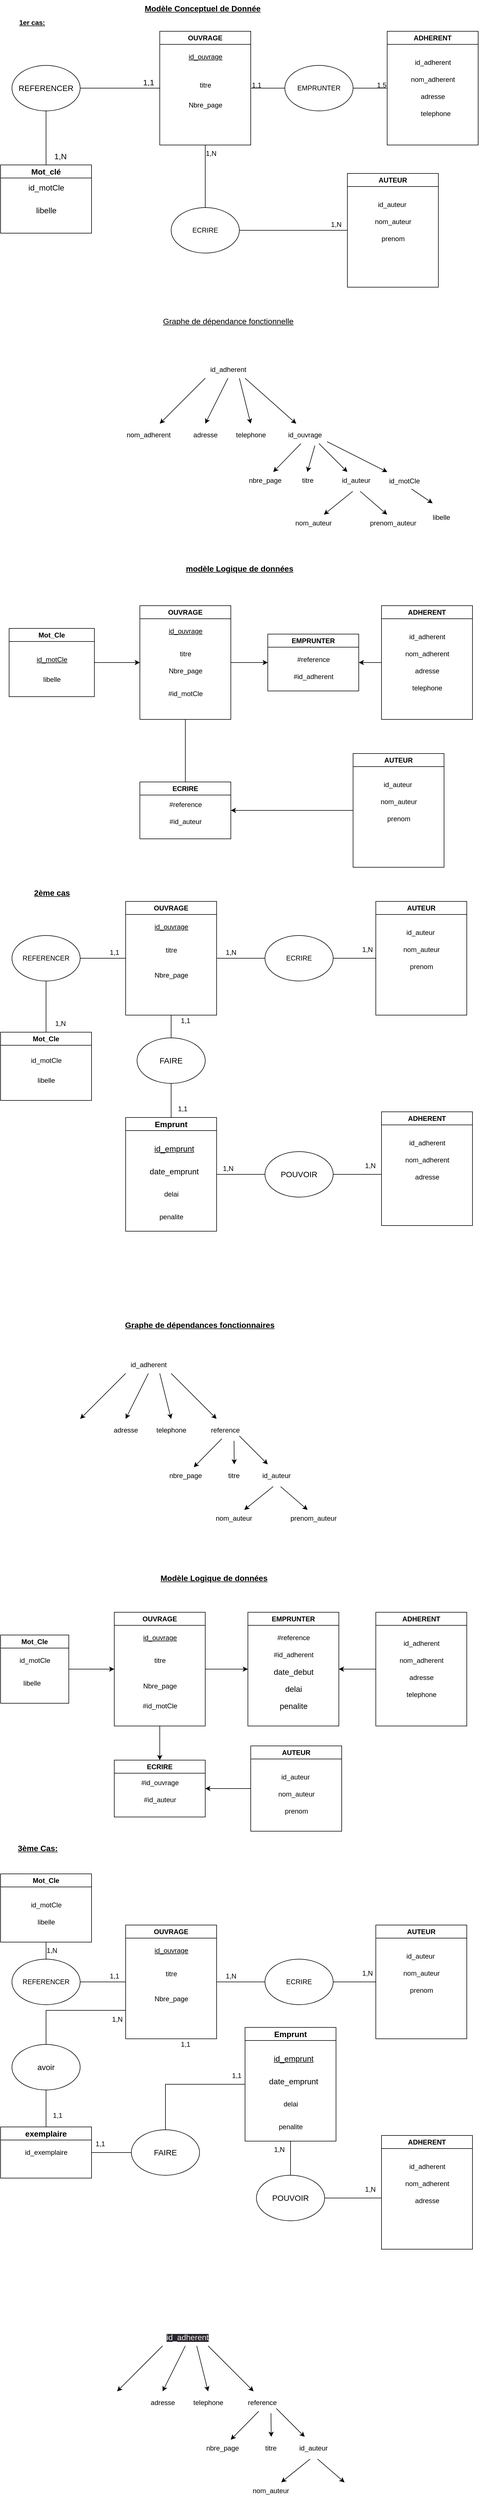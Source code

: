 <mxfile>
    <diagram id="LTZot4Z_f4bx5eSDrSgO" name="Page-1">
        <mxGraphModel dx="988" dy="470" grid="1" gridSize="10" guides="1" tooltips="1" connect="1" arrows="1" fold="1" page="1" pageScale="1" pageWidth="850" pageHeight="1100" math="0" shadow="0">
            <root>
                <mxCell id="0"/>
                <mxCell id="1" parent="0"/>
                <mxCell id="2" value="OUVRAGE" style="swimlane;whiteSpace=wrap;html=1;" vertex="1" parent="1">
                    <mxGeometry x="280" y="70" width="160" height="200" as="geometry"/>
                </mxCell>
                <mxCell id="7" value="&lt;u&gt;id_ouvrage&lt;/u&gt;" style="text;html=1;align=center;verticalAlign=middle;resizable=0;points=[];autosize=1;strokeColor=none;fillColor=none;" vertex="1" parent="2">
                    <mxGeometry x="40" y="30" width="80" height="30" as="geometry"/>
                </mxCell>
                <mxCell id="9" value="Nbre_page" style="text;html=1;align=center;verticalAlign=middle;resizable=0;points=[];autosize=1;strokeColor=none;fillColor=none;" vertex="1" parent="2">
                    <mxGeometry x="40" y="115" width="80" height="30" as="geometry"/>
                </mxCell>
                <mxCell id="8" value="titre" style="text;html=1;align=center;verticalAlign=middle;resizable=0;points=[];autosize=1;strokeColor=none;fillColor=none;" vertex="1" parent="2">
                    <mxGeometry x="60" y="80" width="40" height="30" as="geometry"/>
                </mxCell>
                <mxCell id="23" value="1,N" style="text;html=1;align=center;verticalAlign=middle;resizable=0;points=[];autosize=1;strokeColor=none;fillColor=none;" vertex="1" parent="2">
                    <mxGeometry x="70" y="200" width="40" height="30" as="geometry"/>
                </mxCell>
                <mxCell id="3" value="&lt;u&gt;&lt;b&gt;1er cas:&lt;/b&gt;&lt;/u&gt;" style="text;html=1;align=center;verticalAlign=middle;resizable=0;points=[];autosize=1;strokeColor=none;fillColor=none;" vertex="1" parent="1">
                    <mxGeometry x="20" y="40" width="70" height="30" as="geometry"/>
                </mxCell>
                <mxCell id="4" value="ADHERENT" style="swimlane;whiteSpace=wrap;html=1;" vertex="1" parent="1">
                    <mxGeometry x="680" y="70" width="160" height="200" as="geometry"/>
                </mxCell>
                <mxCell id="19" value="id_adherent" style="text;html=1;align=center;verticalAlign=middle;resizable=0;points=[];autosize=1;strokeColor=none;fillColor=none;" vertex="1" parent="4">
                    <mxGeometry x="35" y="40" width="90" height="30" as="geometry"/>
                </mxCell>
                <mxCell id="20" value="nom_adherent" style="text;html=1;align=center;verticalAlign=middle;resizable=0;points=[];autosize=1;strokeColor=none;fillColor=none;" vertex="1" parent="4">
                    <mxGeometry x="30" y="70" width="100" height="30" as="geometry"/>
                </mxCell>
                <mxCell id="25" value="adresse" style="text;html=1;align=center;verticalAlign=middle;resizable=0;points=[];autosize=1;strokeColor=none;fillColor=none;" vertex="1" parent="4">
                    <mxGeometry x="45" y="100" width="70" height="30" as="geometry"/>
                </mxCell>
                <mxCell id="26" value="telephone" style="text;html=1;align=center;verticalAlign=middle;resizable=0;points=[];autosize=1;strokeColor=none;fillColor=none;" vertex="1" parent="4">
                    <mxGeometry x="45" y="130" width="80" height="30" as="geometry"/>
                </mxCell>
                <mxCell id="5" value="AUTEUR" style="swimlane;whiteSpace=wrap;html=1;" vertex="1" parent="1">
                    <mxGeometry x="610" y="320" width="160" height="200" as="geometry"/>
                </mxCell>
                <mxCell id="17" value="id_auteur&amp;nbsp;" style="text;html=1;align=center;verticalAlign=middle;resizable=0;points=[];autosize=1;strokeColor=none;fillColor=none;" vertex="1" parent="5">
                    <mxGeometry x="40" y="40" width="80" height="30" as="geometry"/>
                </mxCell>
                <mxCell id="18" value="nom_auteur" style="text;html=1;align=center;verticalAlign=middle;resizable=0;points=[];autosize=1;strokeColor=none;fillColor=none;" vertex="1" parent="5">
                    <mxGeometry x="35" y="70" width="90" height="30" as="geometry"/>
                </mxCell>
                <mxCell id="27" value="prenom" style="text;html=1;align=center;verticalAlign=middle;resizable=0;points=[];autosize=1;strokeColor=none;fillColor=none;" vertex="1" parent="5">
                    <mxGeometry x="50" y="100" width="60" height="30" as="geometry"/>
                </mxCell>
                <mxCell id="6" value="&lt;font style=&quot;font-size: 14px;&quot;&gt;&lt;u&gt;&lt;b&gt;Modèle Conceptuel de Donnée&lt;/b&gt;&lt;/u&gt;&lt;/font&gt;" style="text;html=1;align=center;verticalAlign=middle;resizable=0;points=[];autosize=1;strokeColor=none;fillColor=none;" vertex="1" parent="1">
                    <mxGeometry x="240" y="15" width="230" height="30" as="geometry"/>
                </mxCell>
                <mxCell id="10" value="EMPRUNTER" style="ellipse;whiteSpace=wrap;html=1;" vertex="1" parent="1">
                    <mxGeometry x="500" y="130" width="120" height="80" as="geometry"/>
                </mxCell>
                <mxCell id="12" value="" style="endArrow=none;html=1;entryX=1;entryY=0.5;entryDx=0;entryDy=0;exitX=0;exitY=0.5;exitDx=0;exitDy=0;" edge="1" parent="1" source="4" target="10">
                    <mxGeometry width="50" height="50" relative="1" as="geometry">
                        <mxPoint x="470" y="210" as="sourcePoint"/>
                        <mxPoint x="520" y="160" as="targetPoint"/>
                    </mxGeometry>
                </mxCell>
                <mxCell id="14" value="ECRIRE" style="ellipse;whiteSpace=wrap;html=1;" vertex="1" parent="1">
                    <mxGeometry x="300" y="380" width="120" height="80" as="geometry"/>
                </mxCell>
                <mxCell id="15" value="" style="endArrow=none;html=1;entryX=1;entryY=0.5;entryDx=0;entryDy=0;exitX=0;exitY=0.5;exitDx=0;exitDy=0;" edge="1" parent="1" source="5" target="14">
                    <mxGeometry width="50" height="50" relative="1" as="geometry">
                        <mxPoint x="470" y="330" as="sourcePoint"/>
                        <mxPoint x="520" y="280" as="targetPoint"/>
                    </mxGeometry>
                </mxCell>
                <mxCell id="16" value="" style="endArrow=none;html=1;entryX=0.5;entryY=1;entryDx=0;entryDy=0;exitX=0.5;exitY=0;exitDx=0;exitDy=0;" edge="1" parent="1" source="14" target="2">
                    <mxGeometry width="50" height="50" relative="1" as="geometry">
                        <mxPoint x="470" y="330" as="sourcePoint"/>
                        <mxPoint x="520" y="280" as="targetPoint"/>
                    </mxGeometry>
                </mxCell>
                <mxCell id="22" value="1,5" style="text;html=1;align=center;verticalAlign=middle;resizable=0;points=[];autosize=1;strokeColor=none;fillColor=none;" vertex="1" parent="1">
                    <mxGeometry x="650" y="150" width="40" height="30" as="geometry"/>
                </mxCell>
                <mxCell id="24" value="1,N" style="text;html=1;align=center;verticalAlign=middle;resizable=0;points=[];autosize=1;strokeColor=none;fillColor=none;" vertex="1" parent="1">
                    <mxGeometry x="570" y="395" width="40" height="30" as="geometry"/>
                </mxCell>
                <mxCell id="28" value="&lt;font style=&quot;font-size: 14px;&quot;&gt;&lt;u&gt;Graphe de dépendance fonctionnelle&lt;/u&gt;&lt;/font&gt;" style="text;html=1;align=center;verticalAlign=middle;resizable=0;points=[];autosize=1;strokeColor=none;fillColor=none;" vertex="1" parent="1">
                    <mxGeometry x="275" y="565" width="250" height="30" as="geometry"/>
                </mxCell>
                <mxCell id="30" value="id_adherent" style="text;html=1;align=center;verticalAlign=middle;resizable=0;points=[];autosize=1;strokeColor=none;fillColor=none;fontSize=12;" vertex="1" parent="1">
                    <mxGeometry x="355" y="650" width="90" height="30" as="geometry"/>
                </mxCell>
                <mxCell id="31" value="" style="endArrow=classic;html=1;fontSize=12;" edge="1" parent="1">
                    <mxGeometry width="50" height="50" relative="1" as="geometry">
                        <mxPoint x="360" y="680" as="sourcePoint"/>
                        <mxPoint x="280" y="760" as="targetPoint"/>
                    </mxGeometry>
                </mxCell>
                <mxCell id="33" value="" style="endArrow=classic;html=1;fontSize=12;" edge="1" parent="1">
                    <mxGeometry width="50" height="50" relative="1" as="geometry">
                        <mxPoint x="400" y="680" as="sourcePoint"/>
                        <mxPoint x="360" y="760" as="targetPoint"/>
                    </mxGeometry>
                </mxCell>
                <mxCell id="34" value="" style="endArrow=classic;html=1;fontSize=12;" edge="1" parent="1">
                    <mxGeometry width="50" height="50" relative="1" as="geometry">
                        <mxPoint x="420" y="680" as="sourcePoint"/>
                        <mxPoint x="440" y="760" as="targetPoint"/>
                    </mxGeometry>
                </mxCell>
                <mxCell id="35" value="" style="endArrow=classic;html=1;fontSize=12;" edge="1" parent="1">
                    <mxGeometry width="50" height="50" relative="1" as="geometry">
                        <mxPoint x="430" y="680" as="sourcePoint"/>
                        <mxPoint x="520" y="760" as="targetPoint"/>
                    </mxGeometry>
                </mxCell>
                <mxCell id="36" value="nom_adherent" style="text;html=1;align=center;verticalAlign=middle;resizable=0;points=[];autosize=1;strokeColor=none;fillColor=none;fontSize=12;" vertex="1" parent="1">
                    <mxGeometry x="210" y="765" width="100" height="30" as="geometry"/>
                </mxCell>
                <mxCell id="37" value="adresse" style="text;html=1;align=center;verticalAlign=middle;resizable=0;points=[];autosize=1;strokeColor=none;fillColor=none;fontSize=12;" vertex="1" parent="1">
                    <mxGeometry x="325" y="765" width="70" height="30" as="geometry"/>
                </mxCell>
                <mxCell id="38" value="telephone" style="text;html=1;align=center;verticalAlign=middle;resizable=0;points=[];autosize=1;strokeColor=none;fillColor=none;fontSize=12;" vertex="1" parent="1">
                    <mxGeometry x="400" y="765" width="80" height="30" as="geometry"/>
                </mxCell>
                <mxCell id="39" value="id_ouvrage" style="text;html=1;align=center;verticalAlign=middle;resizable=0;points=[];autosize=1;strokeColor=none;fillColor=none;fontSize=12;" vertex="1" parent="1">
                    <mxGeometry x="495" y="765" width="80" height="30" as="geometry"/>
                </mxCell>
                <mxCell id="41" value="titre" style="text;html=1;align=center;verticalAlign=middle;resizable=0;points=[];autosize=1;strokeColor=none;fillColor=none;fontSize=12;" vertex="1" parent="1">
                    <mxGeometry x="520" y="845" width="40" height="30" as="geometry"/>
                </mxCell>
                <mxCell id="42" value="nbre_page" style="text;html=1;align=center;verticalAlign=middle;resizable=0;points=[];autosize=1;strokeColor=none;fillColor=none;fontSize=12;" vertex="1" parent="1">
                    <mxGeometry x="425" y="845" width="80" height="30" as="geometry"/>
                </mxCell>
                <mxCell id="43" value="" style="endArrow=classic;html=1;fontSize=12;exitX=0.416;exitY=0.999;exitDx=0;exitDy=0;exitPerimeter=0;" edge="1" parent="1" source="39" target="42">
                    <mxGeometry width="50" height="50" relative="1" as="geometry">
                        <mxPoint x="390" y="840" as="sourcePoint"/>
                        <mxPoint x="440" y="790" as="targetPoint"/>
                    </mxGeometry>
                </mxCell>
                <mxCell id="44" value="" style="endArrow=classic;html=1;fontSize=12;exitX=0.723;exitY=1.115;exitDx=0;exitDy=0;exitPerimeter=0;entryX=0.488;entryY=-0.001;entryDx=0;entryDy=0;entryPerimeter=0;" edge="1" parent="1" source="39" target="41">
                    <mxGeometry width="50" height="50" relative="1" as="geometry">
                        <mxPoint x="390" y="840" as="sourcePoint"/>
                        <mxPoint x="551" y="840" as="targetPoint"/>
                    </mxGeometry>
                </mxCell>
                <mxCell id="45" value="" style="endArrow=classic;html=1;fontSize=12;" edge="1" parent="1" target="46">
                    <mxGeometry width="50" height="50" relative="1" as="geometry">
                        <mxPoint x="560" y="795" as="sourcePoint"/>
                        <mxPoint x="600" y="835" as="targetPoint"/>
                    </mxGeometry>
                </mxCell>
                <mxCell id="46" value="id_auteur" style="text;html=1;align=center;verticalAlign=middle;resizable=0;points=[];autosize=1;strokeColor=none;fillColor=none;fontSize=12;" vertex="1" parent="1">
                    <mxGeometry x="590" y="845" width="70" height="30" as="geometry"/>
                </mxCell>
                <mxCell id="47" value="nom_auteur" style="text;html=1;align=center;verticalAlign=middle;resizable=0;points=[];autosize=1;strokeColor=none;fillColor=none;fontSize=12;" vertex="1" parent="1">
                    <mxGeometry x="505" y="920" width="90" height="30" as="geometry"/>
                </mxCell>
                <mxCell id="48" value="prenom_auteur" style="text;html=1;align=center;verticalAlign=middle;resizable=0;points=[];autosize=1;strokeColor=none;fillColor=none;fontSize=12;" vertex="1" parent="1">
                    <mxGeometry x="640" y="920" width="100" height="30" as="geometry"/>
                </mxCell>
                <mxCell id="49" value="" style="endArrow=classic;html=1;fontSize=12;exitX=0.42;exitY=1.134;exitDx=0;exitDy=0;exitPerimeter=0;" edge="1" parent="1" source="46" target="47">
                    <mxGeometry width="50" height="50" relative="1" as="geometry">
                        <mxPoint x="460" y="820" as="sourcePoint"/>
                        <mxPoint x="510" y="770" as="targetPoint"/>
                    </mxGeometry>
                </mxCell>
                <mxCell id="50" value="" style="endArrow=classic;html=1;fontSize=12;exitX=0.608;exitY=1.134;exitDx=0;exitDy=0;exitPerimeter=0;entryX=0.4;entryY=0;entryDx=0;entryDy=0;entryPerimeter=0;" edge="1" parent="1" source="46" target="48">
                    <mxGeometry width="50" height="50" relative="1" as="geometry">
                        <mxPoint x="460" y="820" as="sourcePoint"/>
                        <mxPoint x="510" y="770" as="targetPoint"/>
                    </mxGeometry>
                </mxCell>
                <mxCell id="51" value="OUVRAGE" style="swimlane;whiteSpace=wrap;html=1;" vertex="1" parent="1">
                    <mxGeometry x="245" y="1080" width="160" height="200" as="geometry"/>
                </mxCell>
                <mxCell id="52" value="&lt;u&gt;id_ouvrage&lt;/u&gt;" style="text;html=1;align=center;verticalAlign=middle;resizable=0;points=[];autosize=1;strokeColor=none;fillColor=none;" vertex="1" parent="51">
                    <mxGeometry x="40" y="30" width="80" height="30" as="geometry"/>
                </mxCell>
                <mxCell id="53" value="Nbre_page" style="text;html=1;align=center;verticalAlign=middle;resizable=0;points=[];autosize=1;strokeColor=none;fillColor=none;" vertex="1" parent="51">
                    <mxGeometry x="40" y="100" width="80" height="30" as="geometry"/>
                </mxCell>
                <mxCell id="66" value="titre" style="text;html=1;align=center;verticalAlign=middle;resizable=0;points=[];autosize=1;strokeColor=none;fillColor=none;fontSize=12;" vertex="1" parent="51">
                    <mxGeometry x="60" y="70" width="40" height="30" as="geometry"/>
                </mxCell>
                <mxCell id="228" value="#id_motCle" style="text;html=1;align=center;verticalAlign=middle;resizable=0;points=[];autosize=1;strokeColor=none;fillColor=none;fontSize=12;" vertex="1" parent="51">
                    <mxGeometry x="40" y="140" width="80" height="30" as="geometry"/>
                </mxCell>
                <mxCell id="54" value="ADHERENT" style="swimlane;whiteSpace=wrap;html=1;" vertex="1" parent="1">
                    <mxGeometry x="670" y="1080" width="160" height="200" as="geometry"/>
                </mxCell>
                <mxCell id="55" value="id_adherent" style="text;html=1;align=center;verticalAlign=middle;resizable=0;points=[];autosize=1;strokeColor=none;fillColor=none;" vertex="1" parent="54">
                    <mxGeometry x="35" y="40" width="90" height="30" as="geometry"/>
                </mxCell>
                <mxCell id="56" value="nom_adherent" style="text;html=1;align=center;verticalAlign=middle;resizable=0;points=[];autosize=1;strokeColor=none;fillColor=none;" vertex="1" parent="54">
                    <mxGeometry x="30" y="70" width="100" height="30" as="geometry"/>
                </mxCell>
                <mxCell id="57" value="adresse" style="text;html=1;align=center;verticalAlign=middle;resizable=0;points=[];autosize=1;strokeColor=none;fillColor=none;" vertex="1" parent="54">
                    <mxGeometry x="45" y="100" width="70" height="30" as="geometry"/>
                </mxCell>
                <mxCell id="65" value="telephone" style="text;html=1;align=center;verticalAlign=middle;resizable=0;points=[];autosize=1;strokeColor=none;fillColor=none;fontSize=12;" vertex="1" parent="54">
                    <mxGeometry x="40" y="130" width="80" height="30" as="geometry"/>
                </mxCell>
                <mxCell id="58" value="ECRIRE" style="swimlane;whiteSpace=wrap;html=1;fontSize=12;" vertex="1" parent="1">
                    <mxGeometry x="245" y="1390" width="160" height="100" as="geometry"/>
                </mxCell>
                <mxCell id="61" value="#reference" style="text;html=1;align=center;verticalAlign=middle;resizable=0;points=[];autosize=1;strokeColor=none;fillColor=none;fontSize=12;" vertex="1" parent="58">
                    <mxGeometry x="40" y="25" width="80" height="30" as="geometry"/>
                </mxCell>
                <mxCell id="62" value="#id_auteur" style="text;html=1;align=center;verticalAlign=middle;resizable=0;points=[];autosize=1;strokeColor=none;fillColor=none;fontSize=12;" vertex="1" parent="58">
                    <mxGeometry x="40" y="55" width="80" height="30" as="geometry"/>
                </mxCell>
                <mxCell id="59" value="EMPRUNTER" style="swimlane;whiteSpace=wrap;html=1;fontSize=12;" vertex="1" parent="1">
                    <mxGeometry x="470" y="1130" width="160" height="100" as="geometry"/>
                </mxCell>
                <mxCell id="63" value="#reference" style="text;html=1;align=center;verticalAlign=middle;resizable=0;points=[];autosize=1;strokeColor=none;fillColor=none;fontSize=12;" vertex="1" parent="59">
                    <mxGeometry x="40" y="30" width="80" height="30" as="geometry"/>
                </mxCell>
                <mxCell id="64" value="#id_adherent" style="text;html=1;align=center;verticalAlign=middle;resizable=0;points=[];autosize=1;strokeColor=none;fillColor=none;fontSize=12;" vertex="1" parent="59">
                    <mxGeometry x="35" y="60" width="90" height="30" as="geometry"/>
                </mxCell>
                <mxCell id="69" value="" style="endArrow=none;html=1;fontSize=12;entryX=0.5;entryY=1;entryDx=0;entryDy=0;exitX=0.5;exitY=0;exitDx=0;exitDy=0;" edge="1" parent="1" source="58" target="51">
                    <mxGeometry width="50" height="50" relative="1" as="geometry">
                        <mxPoint x="450" y="1340" as="sourcePoint"/>
                        <mxPoint x="500" y="1290" as="targetPoint"/>
                    </mxGeometry>
                </mxCell>
                <mxCell id="71" value="" style="endArrow=classic;html=1;fontSize=12;entryX=0;entryY=0.5;entryDx=0;entryDy=0;exitX=1;exitY=0.5;exitDx=0;exitDy=0;" edge="1" parent="1" source="51" target="59">
                    <mxGeometry width="50" height="50" relative="1" as="geometry">
                        <mxPoint x="225" y="1205" as="sourcePoint"/>
                        <mxPoint x="275" y="1155" as="targetPoint"/>
                    </mxGeometry>
                </mxCell>
                <mxCell id="72" value="" style="endArrow=classic;html=1;fontSize=12;entryX=1;entryY=0.5;entryDx=0;entryDy=0;exitX=0;exitY=0.5;exitDx=0;exitDy=0;" edge="1" parent="1" source="54" target="59">
                    <mxGeometry width="50" height="50" relative="1" as="geometry">
                        <mxPoint x="450" y="1300" as="sourcePoint"/>
                        <mxPoint x="500" y="1250" as="targetPoint"/>
                    </mxGeometry>
                </mxCell>
                <mxCell id="73" value="AUTEUR" style="swimlane;whiteSpace=wrap;html=1;" vertex="1" parent="1">
                    <mxGeometry x="620" y="1340" width="160" height="200" as="geometry"/>
                </mxCell>
                <mxCell id="74" value="id_auteur&amp;nbsp;" style="text;html=1;align=center;verticalAlign=middle;resizable=0;points=[];autosize=1;strokeColor=none;fillColor=none;" vertex="1" parent="73">
                    <mxGeometry x="40" y="40" width="80" height="30" as="geometry"/>
                </mxCell>
                <mxCell id="75" value="nom_auteur" style="text;html=1;align=center;verticalAlign=middle;resizable=0;points=[];autosize=1;strokeColor=none;fillColor=none;" vertex="1" parent="73">
                    <mxGeometry x="35" y="70" width="90" height="30" as="geometry"/>
                </mxCell>
                <mxCell id="76" value="prenom" style="text;html=1;align=center;verticalAlign=middle;resizable=0;points=[];autosize=1;strokeColor=none;fillColor=none;" vertex="1" parent="73">
                    <mxGeometry x="50" y="100" width="60" height="30" as="geometry"/>
                </mxCell>
                <mxCell id="77" value="" style="endArrow=classic;html=1;fontSize=12;entryX=1;entryY=0.5;entryDx=0;entryDy=0;exitX=0;exitY=0.5;exitDx=0;exitDy=0;" edge="1" parent="1" source="73" target="58">
                    <mxGeometry width="50" height="50" relative="1" as="geometry">
                        <mxPoint x="450" y="1510" as="sourcePoint"/>
                        <mxPoint x="500" y="1460" as="targetPoint"/>
                    </mxGeometry>
                </mxCell>
                <mxCell id="80" value="&lt;font style=&quot;font-size: 14px;&quot;&gt;&lt;u&gt;&lt;b&gt;modèle Logique de données&lt;/b&gt;&lt;/u&gt;&lt;/font&gt;" style="text;html=1;align=center;verticalAlign=middle;resizable=0;points=[];autosize=1;strokeColor=none;fillColor=none;fontSize=12;" vertex="1" parent="1">
                    <mxGeometry x="315" y="1000" width="210" height="30" as="geometry"/>
                </mxCell>
                <mxCell id="81" value="&lt;u&gt;&lt;b&gt;2ème cas&lt;/b&gt;&lt;/u&gt;" style="text;html=1;align=center;verticalAlign=middle;resizable=0;points=[];autosize=1;strokeColor=none;fillColor=none;fontSize=14;" vertex="1" parent="1">
                    <mxGeometry x="45" y="1570" width="90" height="30" as="geometry"/>
                </mxCell>
                <mxCell id="82" value="OUVRAGE" style="swimlane;whiteSpace=wrap;html=1;" vertex="1" parent="1">
                    <mxGeometry x="220" y="1600" width="160" height="200" as="geometry"/>
                </mxCell>
                <mxCell id="83" value="&lt;u&gt;id_ouvrage&lt;/u&gt;" style="text;html=1;align=center;verticalAlign=middle;resizable=0;points=[];autosize=1;strokeColor=none;fillColor=none;" vertex="1" parent="82">
                    <mxGeometry x="40" y="30" width="80" height="30" as="geometry"/>
                </mxCell>
                <mxCell id="84" value="Nbre_page" style="text;html=1;align=center;verticalAlign=middle;resizable=0;points=[];autosize=1;strokeColor=none;fillColor=none;" vertex="1" parent="82">
                    <mxGeometry x="40" y="115" width="80" height="30" as="geometry"/>
                </mxCell>
                <mxCell id="85" value="&lt;font style=&quot;font-size: 12px;&quot;&gt;titre&lt;/font&gt;" style="text;html=1;align=center;verticalAlign=middle;resizable=0;points=[];autosize=1;strokeColor=none;fillColor=none;fontSize=14;" vertex="1" parent="82">
                    <mxGeometry x="60" y="70" width="40" height="30" as="geometry"/>
                </mxCell>
                <mxCell id="87" value="ADHERENT" style="swimlane;whiteSpace=wrap;html=1;" vertex="1" parent="1">
                    <mxGeometry x="670" y="1970" width="160" height="200" as="geometry"/>
                </mxCell>
                <mxCell id="88" value="id_adherent" style="text;html=1;align=center;verticalAlign=middle;resizable=0;points=[];autosize=1;strokeColor=none;fillColor=none;" vertex="1" parent="87">
                    <mxGeometry x="35" y="40" width="90" height="30" as="geometry"/>
                </mxCell>
                <mxCell id="89" value="nom_adherent" style="text;html=1;align=center;verticalAlign=middle;resizable=0;points=[];autosize=1;strokeColor=none;fillColor=none;" vertex="1" parent="87">
                    <mxGeometry x="30" y="70" width="100" height="30" as="geometry"/>
                </mxCell>
                <mxCell id="90" value="adresse" style="text;html=1;align=center;verticalAlign=middle;resizable=0;points=[];autosize=1;strokeColor=none;fillColor=none;" vertex="1" parent="87">
                    <mxGeometry x="45" y="100" width="70" height="30" as="geometry"/>
                </mxCell>
                <mxCell id="93" value="AUTEUR" style="swimlane;whiteSpace=wrap;html=1;" vertex="1" parent="1">
                    <mxGeometry x="660" y="1600" width="160" height="200" as="geometry"/>
                </mxCell>
                <mxCell id="94" value="id_auteur&amp;nbsp;" style="text;html=1;align=center;verticalAlign=middle;resizable=0;points=[];autosize=1;strokeColor=none;fillColor=none;" vertex="1" parent="93">
                    <mxGeometry x="40" y="40" width="80" height="30" as="geometry"/>
                </mxCell>
                <mxCell id="95" value="nom_auteur" style="text;html=1;align=center;verticalAlign=middle;resizable=0;points=[];autosize=1;strokeColor=none;fillColor=none;" vertex="1" parent="93">
                    <mxGeometry x="35" y="70" width="90" height="30" as="geometry"/>
                </mxCell>
                <mxCell id="96" value="prenom" style="text;html=1;align=center;verticalAlign=middle;resizable=0;points=[];autosize=1;strokeColor=none;fillColor=none;" vertex="1" parent="93">
                    <mxGeometry x="50" y="100" width="60" height="30" as="geometry"/>
                </mxCell>
                <mxCell id="97" value="ECRIRE" style="ellipse;whiteSpace=wrap;html=1;" vertex="1" parent="1">
                    <mxGeometry x="465" y="1660" width="120" height="80" as="geometry"/>
                </mxCell>
                <mxCell id="98" value="" style="endArrow=none;html=1;fontSize=12;entryX=0;entryY=0.5;entryDx=0;entryDy=0;exitX=1;exitY=0.5;exitDx=0;exitDy=0;" edge="1" parent="1" source="97" target="93">
                    <mxGeometry width="50" height="50" relative="1" as="geometry">
                        <mxPoint x="430" y="2190" as="sourcePoint"/>
                        <mxPoint x="480" y="2140" as="targetPoint"/>
                    </mxGeometry>
                </mxCell>
                <mxCell id="100" value="&lt;font style=&quot;font-size: 14px;&quot;&gt;&lt;u&gt;&lt;b&gt;Graphe de dépendances fonctionnaires&lt;/b&gt;&lt;/u&gt;&lt;/font&gt;" style="text;html=1;align=center;verticalAlign=middle;resizable=0;points=[];autosize=1;strokeColor=none;fillColor=none;fontSize=12;" vertex="1" parent="1">
                    <mxGeometry x="205" y="2330" width="290" height="30" as="geometry"/>
                </mxCell>
                <mxCell id="101" value="id_adherent" style="text;html=1;align=center;verticalAlign=middle;resizable=0;points=[];autosize=1;strokeColor=none;fillColor=none;fontSize=12;" vertex="1" parent="1">
                    <mxGeometry x="215" y="2400" width="90" height="30" as="geometry"/>
                </mxCell>
                <mxCell id="102" value="" style="endArrow=classic;html=1;fontSize=12;" edge="1" parent="1">
                    <mxGeometry width="50" height="50" relative="1" as="geometry">
                        <mxPoint x="220" y="2430" as="sourcePoint"/>
                        <mxPoint x="140" y="2510" as="targetPoint"/>
                    </mxGeometry>
                </mxCell>
                <mxCell id="103" value="" style="endArrow=classic;html=1;fontSize=12;" edge="1" parent="1">
                    <mxGeometry width="50" height="50" relative="1" as="geometry">
                        <mxPoint x="260" y="2430" as="sourcePoint"/>
                        <mxPoint x="220" y="2510" as="targetPoint"/>
                    </mxGeometry>
                </mxCell>
                <mxCell id="104" value="" style="endArrow=classic;html=1;fontSize=12;" edge="1" parent="1">
                    <mxGeometry width="50" height="50" relative="1" as="geometry">
                        <mxPoint x="280" y="2430" as="sourcePoint"/>
                        <mxPoint x="300" y="2510" as="targetPoint"/>
                    </mxGeometry>
                </mxCell>
                <mxCell id="105" value="" style="endArrow=classic;html=1;fontSize=12;" edge="1" parent="1">
                    <mxGeometry width="50" height="50" relative="1" as="geometry">
                        <mxPoint x="300" y="2430" as="sourcePoint"/>
                        <mxPoint x="380" y="2510" as="targetPoint"/>
                    </mxGeometry>
                </mxCell>
                <mxCell id="106" value="adresse" style="text;html=1;align=center;verticalAlign=middle;resizable=0;points=[];autosize=1;strokeColor=none;fillColor=none;fontSize=12;" vertex="1" parent="1">
                    <mxGeometry x="185" y="2515" width="70" height="30" as="geometry"/>
                </mxCell>
                <mxCell id="107" value="telephone" style="text;html=1;align=center;verticalAlign=middle;resizable=0;points=[];autosize=1;strokeColor=none;fillColor=none;fontSize=12;" vertex="1" parent="1">
                    <mxGeometry x="260" y="2515" width="80" height="30" as="geometry"/>
                </mxCell>
                <mxCell id="108" value="reference" style="text;html=1;align=center;verticalAlign=middle;resizable=0;points=[];autosize=1;strokeColor=none;fillColor=none;fontSize=12;" vertex="1" parent="1">
                    <mxGeometry x="360" y="2515" width="70" height="30" as="geometry"/>
                </mxCell>
                <mxCell id="109" value="titre" style="text;html=1;align=center;verticalAlign=middle;resizable=0;points=[];autosize=1;strokeColor=none;fillColor=none;fontSize=12;" vertex="1" parent="1">
                    <mxGeometry x="390" y="2595" width="40" height="30" as="geometry"/>
                </mxCell>
                <mxCell id="110" value="nbre_page" style="text;html=1;align=center;verticalAlign=middle;resizable=0;points=[];autosize=1;strokeColor=none;fillColor=none;fontSize=12;" vertex="1" parent="1">
                    <mxGeometry x="285" y="2595" width="80" height="30" as="geometry"/>
                </mxCell>
                <mxCell id="111" value="" style="endArrow=classic;html=1;fontSize=12;exitX=0.416;exitY=0.999;exitDx=0;exitDy=0;exitPerimeter=0;" edge="1" parent="1" source="108" target="110">
                    <mxGeometry width="50" height="50" relative="1" as="geometry">
                        <mxPoint x="250" y="2590" as="sourcePoint"/>
                        <mxPoint x="300" y="2540" as="targetPoint"/>
                    </mxGeometry>
                </mxCell>
                <mxCell id="112" value="" style="endArrow=classic;html=1;fontSize=12;exitX=0.723;exitY=1.115;exitDx=0;exitDy=0;exitPerimeter=0;" edge="1" parent="1" source="108">
                    <mxGeometry width="50" height="50" relative="1" as="geometry">
                        <mxPoint x="250" y="2590" as="sourcePoint"/>
                        <mxPoint x="411" y="2590" as="targetPoint"/>
                    </mxGeometry>
                </mxCell>
                <mxCell id="113" value="" style="endArrow=classic;html=1;fontSize=12;" edge="1" parent="1">
                    <mxGeometry width="50" height="50" relative="1" as="geometry">
                        <mxPoint x="420" y="2540" as="sourcePoint"/>
                        <mxPoint x="470" y="2590" as="targetPoint"/>
                    </mxGeometry>
                </mxCell>
                <mxCell id="114" value="id_auteur" style="text;html=1;align=center;verticalAlign=middle;resizable=0;points=[];autosize=1;strokeColor=none;fillColor=none;fontSize=12;" vertex="1" parent="1">
                    <mxGeometry x="450" y="2595" width="70" height="30" as="geometry"/>
                </mxCell>
                <mxCell id="115" value="nom_auteur" style="text;html=1;align=center;verticalAlign=middle;resizable=0;points=[];autosize=1;strokeColor=none;fillColor=none;fontSize=12;" vertex="1" parent="1">
                    <mxGeometry x="365" y="2670" width="90" height="30" as="geometry"/>
                </mxCell>
                <mxCell id="116" value="prenom_auteur" style="text;html=1;align=center;verticalAlign=middle;resizable=0;points=[];autosize=1;strokeColor=none;fillColor=none;fontSize=12;" vertex="1" parent="1">
                    <mxGeometry x="500" y="2670" width="100" height="30" as="geometry"/>
                </mxCell>
                <mxCell id="117" value="" style="endArrow=classic;html=1;fontSize=12;exitX=0.42;exitY=1.134;exitDx=0;exitDy=0;exitPerimeter=0;" edge="1" parent="1" source="114" target="115">
                    <mxGeometry width="50" height="50" relative="1" as="geometry">
                        <mxPoint x="320" y="2570" as="sourcePoint"/>
                        <mxPoint x="370" y="2520" as="targetPoint"/>
                    </mxGeometry>
                </mxCell>
                <mxCell id="118" value="" style="endArrow=classic;html=1;fontSize=12;exitX=0.608;exitY=1.134;exitDx=0;exitDy=0;exitPerimeter=0;entryX=0.4;entryY=0;entryDx=0;entryDy=0;entryPerimeter=0;" edge="1" parent="1" source="114" target="116">
                    <mxGeometry width="50" height="50" relative="1" as="geometry">
                        <mxPoint x="320" y="2570" as="sourcePoint"/>
                        <mxPoint x="370" y="2520" as="targetPoint"/>
                    </mxGeometry>
                </mxCell>
                <mxCell id="142" value="&lt;b&gt;&lt;u&gt;Modèle Logique de données&lt;/u&gt;&lt;/b&gt;" style="text;html=1;align=center;verticalAlign=middle;resizable=0;points=[];autosize=1;strokeColor=none;fillColor=none;fontSize=14;" vertex="1" parent="1">
                    <mxGeometry x="270" y="2775" width="210" height="30" as="geometry"/>
                </mxCell>
                <mxCell id="166" value="OUVRAGE" style="swimlane;whiteSpace=wrap;html=1;" vertex="1" parent="1">
                    <mxGeometry x="200" y="2850" width="160" height="200" as="geometry"/>
                </mxCell>
                <mxCell id="167" value="&lt;u&gt;id_ouvrage&lt;/u&gt;" style="text;html=1;align=center;verticalAlign=middle;resizable=0;points=[];autosize=1;strokeColor=none;fillColor=none;" vertex="1" parent="166">
                    <mxGeometry x="40" y="30" width="80" height="30" as="geometry"/>
                </mxCell>
                <mxCell id="168" value="Nbre_page" style="text;html=1;align=center;verticalAlign=middle;resizable=0;points=[];autosize=1;strokeColor=none;fillColor=none;" vertex="1" parent="166">
                    <mxGeometry x="40" y="115" width="80" height="30" as="geometry"/>
                </mxCell>
                <mxCell id="169" value="titre" style="text;html=1;align=center;verticalAlign=middle;resizable=0;points=[];autosize=1;strokeColor=none;fillColor=none;fontSize=12;" vertex="1" parent="166">
                    <mxGeometry x="60" y="70" width="40" height="30" as="geometry"/>
                </mxCell>
                <mxCell id="251" value="#id_motCle" style="text;html=1;align=center;verticalAlign=middle;resizable=0;points=[];autosize=1;strokeColor=none;fillColor=none;fontSize=12;" vertex="1" parent="166">
                    <mxGeometry x="40" y="150" width="80" height="30" as="geometry"/>
                </mxCell>
                <mxCell id="170" value="ADHERENT" style="swimlane;whiteSpace=wrap;html=1;" vertex="1" parent="1">
                    <mxGeometry x="660" y="2850" width="160" height="200" as="geometry"/>
                </mxCell>
                <mxCell id="171" value="id_adherent" style="text;html=1;align=center;verticalAlign=middle;resizable=0;points=[];autosize=1;strokeColor=none;fillColor=none;" vertex="1" parent="170">
                    <mxGeometry x="35" y="40" width="90" height="30" as="geometry"/>
                </mxCell>
                <mxCell id="172" value="nom_adherent" style="text;html=1;align=center;verticalAlign=middle;resizable=0;points=[];autosize=1;strokeColor=none;fillColor=none;" vertex="1" parent="170">
                    <mxGeometry x="30" y="70" width="100" height="30" as="geometry"/>
                </mxCell>
                <mxCell id="173" value="adresse" style="text;html=1;align=center;verticalAlign=middle;resizable=0;points=[];autosize=1;strokeColor=none;fillColor=none;" vertex="1" parent="170">
                    <mxGeometry x="45" y="100" width="70" height="30" as="geometry"/>
                </mxCell>
                <mxCell id="174" value="telephone" style="text;html=1;align=center;verticalAlign=middle;resizable=0;points=[];autosize=1;strokeColor=none;fillColor=none;fontSize=12;" vertex="1" parent="170">
                    <mxGeometry x="40" y="130" width="80" height="30" as="geometry"/>
                </mxCell>
                <mxCell id="175" value="ECRIRE" style="swimlane;whiteSpace=wrap;html=1;fontSize=12;" vertex="1" parent="1">
                    <mxGeometry x="200" y="3110" width="160" height="100" as="geometry"/>
                </mxCell>
                <mxCell id="176" value="#id_ouvrage" style="text;html=1;align=center;verticalAlign=middle;resizable=0;points=[];autosize=1;strokeColor=none;fillColor=none;fontSize=12;" vertex="1" parent="175">
                    <mxGeometry x="35" y="25" width="90" height="30" as="geometry"/>
                </mxCell>
                <mxCell id="177" value="#id_auteur" style="text;html=1;align=center;verticalAlign=middle;resizable=0;points=[];autosize=1;strokeColor=none;fillColor=none;fontSize=12;" vertex="1" parent="175">
                    <mxGeometry x="40" y="55" width="80" height="30" as="geometry"/>
                </mxCell>
                <mxCell id="178" value="EMPRUNTER" style="swimlane;whiteSpace=wrap;html=1;fontSize=12;" vertex="1" parent="1">
                    <mxGeometry x="435" y="2850" width="160" height="200" as="geometry"/>
                </mxCell>
                <mxCell id="179" value="#reference" style="text;html=1;align=center;verticalAlign=middle;resizable=0;points=[];autosize=1;strokeColor=none;fillColor=none;fontSize=12;" vertex="1" parent="178">
                    <mxGeometry x="40" y="30" width="80" height="30" as="geometry"/>
                </mxCell>
                <mxCell id="180" value="#id_adherent" style="text;html=1;align=center;verticalAlign=middle;resizable=0;points=[];autosize=1;strokeColor=none;fillColor=none;fontSize=12;" vertex="1" parent="178">
                    <mxGeometry x="35" y="60" width="90" height="30" as="geometry"/>
                </mxCell>
                <mxCell id="190" value="date_debut" style="text;html=1;align=center;verticalAlign=middle;resizable=0;points=[];autosize=1;strokeColor=none;fillColor=none;fontSize=14;" vertex="1" parent="178">
                    <mxGeometry x="35" y="90" width="90" height="30" as="geometry"/>
                </mxCell>
                <mxCell id="191" value="delai" style="text;html=1;align=center;verticalAlign=middle;resizable=0;points=[];autosize=1;strokeColor=none;fillColor=none;fontSize=14;" vertex="1" parent="178">
                    <mxGeometry x="55" y="120" width="50" height="30" as="geometry"/>
                </mxCell>
                <mxCell id="192" value="penalite" style="text;html=1;align=center;verticalAlign=middle;resizable=0;points=[];autosize=1;strokeColor=none;fillColor=none;fontSize=14;" vertex="1" parent="178">
                    <mxGeometry x="45" y="150" width="70" height="30" as="geometry"/>
                </mxCell>
                <mxCell id="182" value="" style="endArrow=classic;html=1;fontSize=12;entryX=0;entryY=0.5;entryDx=0;entryDy=0;exitX=1;exitY=0.5;exitDx=0;exitDy=0;" edge="1" parent="1" source="166" target="178">
                    <mxGeometry width="50" height="50" relative="1" as="geometry">
                        <mxPoint x="265" y="2975" as="sourcePoint"/>
                        <mxPoint x="315" y="2925" as="targetPoint"/>
                    </mxGeometry>
                </mxCell>
                <mxCell id="183" value="" style="endArrow=classic;html=1;fontSize=12;entryX=1;entryY=0.5;entryDx=0;entryDy=0;exitX=0;exitY=0.5;exitDx=0;exitDy=0;" edge="1" parent="1" source="170" target="178">
                    <mxGeometry width="50" height="50" relative="1" as="geometry">
                        <mxPoint x="490" y="3070" as="sourcePoint"/>
                        <mxPoint x="540" y="3020" as="targetPoint"/>
                    </mxGeometry>
                </mxCell>
                <mxCell id="184" value="AUTEUR" style="swimlane;whiteSpace=wrap;html=1;" vertex="1" parent="1">
                    <mxGeometry x="440" y="3085" width="160" height="150" as="geometry"/>
                </mxCell>
                <mxCell id="185" value="id_auteur&amp;nbsp;" style="text;html=1;align=center;verticalAlign=middle;resizable=0;points=[];autosize=1;strokeColor=none;fillColor=none;" vertex="1" parent="184">
                    <mxGeometry x="40" y="40" width="80" height="30" as="geometry"/>
                </mxCell>
                <mxCell id="186" value="nom_auteur" style="text;html=1;align=center;verticalAlign=middle;resizable=0;points=[];autosize=1;strokeColor=none;fillColor=none;" vertex="1" parent="184">
                    <mxGeometry x="35" y="70" width="90" height="30" as="geometry"/>
                </mxCell>
                <mxCell id="187" value="prenom" style="text;html=1;align=center;verticalAlign=middle;resizable=0;points=[];autosize=1;strokeColor=none;fillColor=none;" vertex="1" parent="184">
                    <mxGeometry x="50" y="100" width="60" height="30" as="geometry"/>
                </mxCell>
                <mxCell id="188" value="" style="endArrow=classic;html=1;fontSize=12;entryX=1;entryY=0.5;entryDx=0;entryDy=0;exitX=0;exitY=0.5;exitDx=0;exitDy=0;" edge="1" parent="1" source="184" target="175">
                    <mxGeometry width="50" height="50" relative="1" as="geometry">
                        <mxPoint x="490" y="3280" as="sourcePoint"/>
                        <mxPoint x="540" y="3230" as="targetPoint"/>
                    </mxGeometry>
                </mxCell>
                <mxCell id="194" value="Emprunt" style="swimlane;whiteSpace=wrap;html=1;fontSize=14;direction=east;" vertex="1" parent="1">
                    <mxGeometry x="220" y="1980" width="160" height="200" as="geometry"/>
                </mxCell>
                <mxCell id="203" value="&lt;u&gt;id_emprunt&lt;/u&gt;" style="text;html=1;align=center;verticalAlign=middle;resizable=0;points=[];autosize=1;strokeColor=none;fillColor=none;fontSize=14;" vertex="1" parent="194">
                    <mxGeometry x="40" y="40" width="90" height="30" as="geometry"/>
                </mxCell>
                <mxCell id="204" value="date_emprunt" style="text;html=1;align=center;verticalAlign=middle;resizable=0;points=[];autosize=1;strokeColor=none;fillColor=none;fontSize=14;" vertex="1" parent="194">
                    <mxGeometry x="30" y="80" width="110" height="30" as="geometry"/>
                </mxCell>
                <mxCell id="231" value="delai" style="text;html=1;align=center;verticalAlign=middle;resizable=0;points=[];autosize=1;strokeColor=none;fillColor=none;fontSize=12;" vertex="1" parent="194">
                    <mxGeometry x="55" y="120" width="50" height="30" as="geometry"/>
                </mxCell>
                <mxCell id="232" value="penalite" style="text;html=1;align=center;verticalAlign=middle;resizable=0;points=[];autosize=1;strokeColor=none;fillColor=none;fontSize=12;" vertex="1" parent="194">
                    <mxGeometry x="45" y="160" width="70" height="30" as="geometry"/>
                </mxCell>
                <mxCell id="195" value="FAIRE" style="ellipse;whiteSpace=wrap;html=1;fontSize=14;" vertex="1" parent="1">
                    <mxGeometry x="240" y="1840" width="120" height="80" as="geometry"/>
                </mxCell>
                <mxCell id="201" value="POUVOIR" style="ellipse;whiteSpace=wrap;html=1;fontSize=14;" vertex="1" parent="1">
                    <mxGeometry x="465" y="2040" width="120" height="80" as="geometry"/>
                </mxCell>
                <mxCell id="207" value="" style="endArrow=none;html=1;fontSize=14;entryX=0.25;entryY=0.667;entryDx=0;entryDy=0;entryPerimeter=0;exitX=0;exitY=0.5;exitDx=0;exitDy=0;" edge="1" parent="1" source="10" target="21">
                    <mxGeometry width="50" height="50" relative="1" as="geometry">
                        <mxPoint x="340" y="140" as="sourcePoint"/>
                        <mxPoint x="390" y="90" as="targetPoint"/>
                    </mxGeometry>
                </mxCell>
                <mxCell id="21" value="1,1" style="text;html=1;align=center;verticalAlign=middle;resizable=0;points=[];autosize=1;strokeColor=none;fillColor=none;" vertex="1" parent="1">
                    <mxGeometry x="430" y="150" width="40" height="30" as="geometry"/>
                </mxCell>
                <mxCell id="208" value="Mot_clé" style="swimlane;whiteSpace=wrap;html=1;fontSize=14;" vertex="1" parent="1">
                    <mxGeometry y="305" width="160" height="120" as="geometry">
                        <mxRectangle y="305" width="90" height="30" as="alternateBounds"/>
                    </mxGeometry>
                </mxCell>
                <mxCell id="215" value="id_motCle" style="text;html=1;align=center;verticalAlign=middle;resizable=0;points=[];autosize=1;strokeColor=none;fillColor=none;fontSize=14;" vertex="1" parent="208">
                    <mxGeometry x="35" y="25" width="90" height="30" as="geometry"/>
                </mxCell>
                <mxCell id="216" value="libelle" style="text;html=1;align=center;verticalAlign=middle;resizable=0;points=[];autosize=1;strokeColor=none;fillColor=none;fontSize=14;" vertex="1" parent="208">
                    <mxGeometry x="50" y="65" width="60" height="30" as="geometry"/>
                </mxCell>
                <mxCell id="209" value="REFERENCER" style="ellipse;whiteSpace=wrap;html=1;fontSize=14;" vertex="1" parent="1">
                    <mxGeometry x="20" y="130" width="120" height="80" as="geometry"/>
                </mxCell>
                <mxCell id="210" value="" style="endArrow=none;html=1;fontSize=14;entryX=0.5;entryY=1;entryDx=0;entryDy=0;exitX=0.5;exitY=0;exitDx=0;exitDy=0;" edge="1" parent="1" source="208" target="209">
                    <mxGeometry width="50" height="50" relative="1" as="geometry">
                        <mxPoint x="350" y="210" as="sourcePoint"/>
                        <mxPoint x="400" y="160" as="targetPoint"/>
                    </mxGeometry>
                </mxCell>
                <mxCell id="213" value="" style="endArrow=none;html=1;fontSize=14;entryX=1;entryY=0.5;entryDx=0;entryDy=0;exitX=0;exitY=0.5;exitDx=0;exitDy=0;" edge="1" parent="1" source="2" target="209">
                    <mxGeometry width="50" height="50" relative="1" as="geometry">
                        <mxPoint x="350" y="210" as="sourcePoint"/>
                        <mxPoint x="400" y="160" as="targetPoint"/>
                    </mxGeometry>
                </mxCell>
                <mxCell id="217" value="1,N" style="text;html=1;align=center;verticalAlign=middle;resizable=0;points=[];autosize=1;strokeColor=none;fillColor=none;fontSize=14;" vertex="1" parent="1">
                    <mxGeometry x="80" y="275" width="50" height="30" as="geometry"/>
                </mxCell>
                <mxCell id="219" value="1,1" style="text;html=1;align=center;verticalAlign=middle;resizable=0;points=[];autosize=1;strokeColor=none;fillColor=none;fontSize=14;" vertex="1" parent="1">
                    <mxGeometry x="240" y="145" width="40" height="30" as="geometry"/>
                </mxCell>
                <mxCell id="220" value="" style="endArrow=classic;html=1;fontSize=14;exitX=0.99;exitY=0.884;exitDx=0;exitDy=0;exitPerimeter=0;" edge="1" parent="1" source="39" target="221">
                    <mxGeometry width="50" height="50" relative="1" as="geometry">
                        <mxPoint x="400" y="900" as="sourcePoint"/>
                        <mxPoint x="690" y="840" as="targetPoint"/>
                    </mxGeometry>
                </mxCell>
                <mxCell id="221" value="&lt;font style=&quot;font-size: 12px;&quot;&gt;id_motCle&lt;/font&gt;" style="text;html=1;align=center;verticalAlign=middle;resizable=0;points=[];autosize=1;strokeColor=none;fillColor=none;fontSize=14;" vertex="1" parent="1">
                    <mxGeometry x="670" y="845" width="80" height="30" as="geometry"/>
                </mxCell>
                <mxCell id="222" value="" style="endArrow=classic;html=1;fontSize=12;exitX=0.661;exitY=0.995;exitDx=0;exitDy=0;exitPerimeter=0;" edge="1" parent="1" source="221">
                    <mxGeometry width="50" height="50" relative="1" as="geometry">
                        <mxPoint x="400" y="900" as="sourcePoint"/>
                        <mxPoint x="760" y="900" as="targetPoint"/>
                    </mxGeometry>
                </mxCell>
                <mxCell id="223" value="libelle" style="text;html=1;align=center;verticalAlign=middle;resizable=0;points=[];autosize=1;strokeColor=none;fillColor=none;fontSize=12;" vertex="1" parent="1">
                    <mxGeometry x="750" y="910" width="50" height="30" as="geometry"/>
                </mxCell>
                <mxCell id="224" value="Mot_Cle" style="swimlane;whiteSpace=wrap;html=1;fontSize=12;" vertex="1" parent="1">
                    <mxGeometry x="15" y="1120" width="150" height="120" as="geometry"/>
                </mxCell>
                <mxCell id="226" value="&lt;u&gt;id_motCle&lt;/u&gt;" style="text;html=1;align=center;verticalAlign=middle;resizable=0;points=[];autosize=1;strokeColor=none;fillColor=none;fontSize=12;" vertex="1" parent="224">
                    <mxGeometry x="35" y="40" width="80" height="30" as="geometry"/>
                </mxCell>
                <mxCell id="227" value="libelle" style="text;html=1;align=center;verticalAlign=middle;resizable=0;points=[];autosize=1;strokeColor=none;fillColor=none;fontSize=12;" vertex="1" parent="224">
                    <mxGeometry x="50" y="75" width="50" height="30" as="geometry"/>
                </mxCell>
                <mxCell id="225" value="" style="endArrow=classic;html=1;fontSize=12;exitX=1;exitY=0.5;exitDx=0;exitDy=0;entryX=0;entryY=0.5;entryDx=0;entryDy=0;" edge="1" parent="1" source="224" target="51">
                    <mxGeometry width="50" height="50" relative="1" as="geometry">
                        <mxPoint x="310" y="1320" as="sourcePoint"/>
                        <mxPoint x="360" y="1270" as="targetPoint"/>
                    </mxGeometry>
                </mxCell>
                <mxCell id="229" value="Mot_Cle" style="swimlane;whiteSpace=wrap;html=1;fontSize=12;" vertex="1" parent="1">
                    <mxGeometry y="1830" width="160" height="120" as="geometry"/>
                </mxCell>
                <mxCell id="241" value="libelle" style="text;html=1;align=center;verticalAlign=middle;resizable=0;points=[];autosize=1;strokeColor=none;fillColor=none;fontSize=12;" vertex="1" parent="229">
                    <mxGeometry x="55" y="70" width="50" height="30" as="geometry"/>
                </mxCell>
                <mxCell id="230" value="REFERENCER" style="ellipse;whiteSpace=wrap;html=1;fontSize=12;" vertex="1" parent="1">
                    <mxGeometry x="20" y="1660" width="120" height="80" as="geometry"/>
                </mxCell>
                <mxCell id="233" value="" style="endArrow=none;html=1;fontSize=12;entryX=0.5;entryY=1;entryDx=0;entryDy=0;exitX=0.5;exitY=0;exitDx=0;exitDy=0;" edge="1" parent="1" source="229" target="230">
                    <mxGeometry width="50" height="50" relative="1" as="geometry">
                        <mxPoint x="390" y="1780" as="sourcePoint"/>
                        <mxPoint x="440" y="1730" as="targetPoint"/>
                    </mxGeometry>
                </mxCell>
                <mxCell id="234" value="" style="endArrow=none;html=1;fontSize=12;entryX=0;entryY=0.5;entryDx=0;entryDy=0;exitX=1;exitY=0.5;exitDx=0;exitDy=0;" edge="1" parent="1" source="230" target="82">
                    <mxGeometry width="50" height="50" relative="1" as="geometry">
                        <mxPoint x="390" y="1780" as="sourcePoint"/>
                        <mxPoint x="440" y="1730" as="targetPoint"/>
                    </mxGeometry>
                </mxCell>
                <mxCell id="235" value="" style="endArrow=none;html=1;fontSize=12;entryX=0.5;entryY=1;entryDx=0;entryDy=0;exitX=0.5;exitY=0;exitDx=0;exitDy=0;" edge="1" parent="1" source="195" target="82">
                    <mxGeometry width="50" height="50" relative="1" as="geometry">
                        <mxPoint x="390" y="1780" as="sourcePoint"/>
                        <mxPoint x="440" y="1730" as="targetPoint"/>
                    </mxGeometry>
                </mxCell>
                <mxCell id="240" value="id_motCle" style="text;html=1;align=center;verticalAlign=middle;resizable=0;points=[];autosize=1;strokeColor=none;fillColor=none;fontSize=12;" vertex="1" parent="1">
                    <mxGeometry x="40" y="1865" width="80" height="30" as="geometry"/>
                </mxCell>
                <mxCell id="242" value="" style="endArrow=none;html=1;fontSize=12;entryX=1;entryY=0.5;entryDx=0;entryDy=0;exitX=0;exitY=0.5;exitDx=0;exitDy=0;" edge="1" parent="1" source="97" target="82">
                    <mxGeometry width="50" height="50" relative="1" as="geometry">
                        <mxPoint x="250" y="1820" as="sourcePoint"/>
                        <mxPoint x="300" y="1770" as="targetPoint"/>
                    </mxGeometry>
                </mxCell>
                <mxCell id="243" value="" style="endArrow=none;html=1;fontSize=12;entryX=0.5;entryY=1;entryDx=0;entryDy=0;exitX=0.5;exitY=0;exitDx=0;exitDy=0;" edge="1" parent="1" source="194" target="195">
                    <mxGeometry width="50" height="50" relative="1" as="geometry">
                        <mxPoint x="360" y="2000" as="sourcePoint"/>
                        <mxPoint x="410" y="1950" as="targetPoint"/>
                    </mxGeometry>
                </mxCell>
                <mxCell id="244" value="" style="endArrow=none;html=1;fontSize=12;entryX=1;entryY=0.5;entryDx=0;entryDy=0;exitX=0;exitY=0.5;exitDx=0;exitDy=0;" edge="1" parent="1" source="201" target="194">
                    <mxGeometry width="50" height="50" relative="1" as="geometry">
                        <mxPoint x="360" y="2080" as="sourcePoint"/>
                        <mxPoint x="410" y="2030" as="targetPoint"/>
                    </mxGeometry>
                </mxCell>
                <mxCell id="246" value="" style="endArrow=classic;html=1;fontSize=12;entryX=0.5;entryY=0;entryDx=0;entryDy=0;exitX=0.5;exitY=1;exitDx=0;exitDy=0;" edge="1" parent="1" source="166" target="175">
                    <mxGeometry width="50" height="50" relative="1" as="geometry">
                        <mxPoint x="430" y="3060" as="sourcePoint"/>
                        <mxPoint x="480" y="3010" as="targetPoint"/>
                    </mxGeometry>
                </mxCell>
                <mxCell id="247" value="Mot_Cle" style="swimlane;whiteSpace=wrap;html=1;fontSize=12;" vertex="1" parent="1">
                    <mxGeometry y="2890" width="120" height="120" as="geometry"/>
                </mxCell>
                <mxCell id="248" value="id_motCle" style="text;html=1;align=center;verticalAlign=middle;resizable=0;points=[];autosize=1;strokeColor=none;fillColor=none;fontSize=12;" vertex="1" parent="247">
                    <mxGeometry x="20" y="30" width="80" height="30" as="geometry"/>
                </mxCell>
                <mxCell id="249" value="libelle" style="text;html=1;align=center;verticalAlign=middle;resizable=0;points=[];autosize=1;strokeColor=none;fillColor=none;fontSize=12;" vertex="1" parent="247">
                    <mxGeometry x="30" y="70" width="50" height="30" as="geometry"/>
                </mxCell>
                <mxCell id="250" value="" style="endArrow=classic;html=1;fontSize=12;entryX=0;entryY=0.5;entryDx=0;entryDy=0;exitX=1;exitY=0.5;exitDx=0;exitDy=0;" edge="1" parent="1" source="247" target="166">
                    <mxGeometry width="50" height="50" relative="1" as="geometry">
                        <mxPoint x="430" y="3060" as="sourcePoint"/>
                        <mxPoint x="480" y="3010" as="targetPoint"/>
                    </mxGeometry>
                </mxCell>
                <mxCell id="252" value="1,N" style="text;html=1;align=center;verticalAlign=middle;resizable=0;points=[];autosize=1;strokeColor=none;fillColor=none;fontSize=12;" vertex="1" parent="1">
                    <mxGeometry x="85" y="1800" width="40" height="30" as="geometry"/>
                </mxCell>
                <mxCell id="254" value="1,1" style="text;html=1;align=center;verticalAlign=middle;resizable=0;points=[];autosize=1;strokeColor=none;fillColor=none;fontSize=12;" vertex="1" parent="1">
                    <mxGeometry x="180" y="1675" width="40" height="30" as="geometry"/>
                </mxCell>
                <mxCell id="255" value="1,N" style="text;html=1;align=center;verticalAlign=middle;resizable=0;points=[];autosize=1;strokeColor=none;fillColor=none;fontSize=12;" vertex="1" parent="1">
                    <mxGeometry x="385" y="1675" width="40" height="30" as="geometry"/>
                </mxCell>
                <mxCell id="256" value="1,N" style="text;html=1;align=center;verticalAlign=middle;resizable=0;points=[];autosize=1;strokeColor=none;fillColor=none;fontSize=12;" vertex="1" parent="1">
                    <mxGeometry x="625" y="1670" width="40" height="30" as="geometry"/>
                </mxCell>
                <mxCell id="257" value="1,1" style="text;html=1;align=center;verticalAlign=middle;resizable=0;points=[];autosize=1;strokeColor=none;fillColor=none;fontSize=12;" vertex="1" parent="1">
                    <mxGeometry x="305" y="1795" width="40" height="30" as="geometry"/>
                </mxCell>
                <mxCell id="258" value="1,1" style="text;html=1;align=center;verticalAlign=middle;resizable=0;points=[];autosize=1;strokeColor=none;fillColor=none;fontSize=12;" vertex="1" parent="1">
                    <mxGeometry x="300" y="1950" width="40" height="30" as="geometry"/>
                </mxCell>
                <mxCell id="259" value="" style="endArrow=none;html=1;fontSize=12;entryX=1;entryY=0.5;entryDx=0;entryDy=0;" edge="1" parent="1" target="201">
                    <mxGeometry width="50" height="50" relative="1" as="geometry">
                        <mxPoint x="670" y="2080" as="sourcePoint"/>
                        <mxPoint x="480" y="2010" as="targetPoint"/>
                    </mxGeometry>
                </mxCell>
                <mxCell id="260" value="1,N" style="text;html=1;align=center;verticalAlign=middle;resizable=0;points=[];autosize=1;strokeColor=none;fillColor=none;fontSize=12;" vertex="1" parent="1">
                    <mxGeometry x="380" y="2055" width="40" height="30" as="geometry"/>
                </mxCell>
                <mxCell id="261" value="1,N" style="text;html=1;align=center;verticalAlign=middle;resizable=0;points=[];autosize=1;strokeColor=none;fillColor=none;fontSize=12;" vertex="1" parent="1">
                    <mxGeometry x="630" y="2050" width="40" height="30" as="geometry"/>
                </mxCell>
                <mxCell id="263" value="&lt;u&gt;&lt;b&gt;3ème Cas:&lt;/b&gt;&lt;/u&gt;" style="text;html=1;align=center;verticalAlign=middle;resizable=0;points=[];autosize=1;strokeColor=none;fillColor=none;fontSize=14;" vertex="1" parent="1">
                    <mxGeometry x="20" y="3250" width="90" height="30" as="geometry"/>
                </mxCell>
                <mxCell id="264" value="OUVRAGE" style="swimlane;whiteSpace=wrap;html=1;" vertex="1" parent="1">
                    <mxGeometry x="220" y="3400" width="160" height="200" as="geometry"/>
                </mxCell>
                <mxCell id="265" value="&lt;u&gt;id_ouvrage&lt;/u&gt;" style="text;html=1;align=center;verticalAlign=middle;resizable=0;points=[];autosize=1;strokeColor=none;fillColor=none;" vertex="1" parent="264">
                    <mxGeometry x="40" y="30" width="80" height="30" as="geometry"/>
                </mxCell>
                <mxCell id="266" value="Nbre_page" style="text;html=1;align=center;verticalAlign=middle;resizable=0;points=[];autosize=1;strokeColor=none;fillColor=none;" vertex="1" parent="264">
                    <mxGeometry x="40" y="115" width="80" height="30" as="geometry"/>
                </mxCell>
                <mxCell id="267" value="&lt;font style=&quot;font-size: 12px;&quot;&gt;titre&lt;/font&gt;" style="text;html=1;align=center;verticalAlign=middle;resizable=0;points=[];autosize=1;strokeColor=none;fillColor=none;fontSize=14;" vertex="1" parent="264">
                    <mxGeometry x="60" y="70" width="40" height="30" as="geometry"/>
                </mxCell>
                <mxCell id="268" value="ADHERENT" style="swimlane;whiteSpace=wrap;html=1;" vertex="1" parent="1">
                    <mxGeometry x="670" y="3770" width="160" height="200" as="geometry"/>
                </mxCell>
                <mxCell id="269" value="id_adherent" style="text;html=1;align=center;verticalAlign=middle;resizable=0;points=[];autosize=1;strokeColor=none;fillColor=none;" vertex="1" parent="268">
                    <mxGeometry x="35" y="40" width="90" height="30" as="geometry"/>
                </mxCell>
                <mxCell id="270" value="nom_adherent" style="text;html=1;align=center;verticalAlign=middle;resizable=0;points=[];autosize=1;strokeColor=none;fillColor=none;" vertex="1" parent="268">
                    <mxGeometry x="30" y="70" width="100" height="30" as="geometry"/>
                </mxCell>
                <mxCell id="271" value="adresse" style="text;html=1;align=center;verticalAlign=middle;resizable=0;points=[];autosize=1;strokeColor=none;fillColor=none;" vertex="1" parent="268">
                    <mxGeometry x="45" y="100" width="70" height="30" as="geometry"/>
                </mxCell>
                <mxCell id="272" value="AUTEUR" style="swimlane;whiteSpace=wrap;html=1;" vertex="1" parent="1">
                    <mxGeometry x="660" y="3400" width="160" height="200" as="geometry"/>
                </mxCell>
                <mxCell id="273" value="id_auteur&amp;nbsp;" style="text;html=1;align=center;verticalAlign=middle;resizable=0;points=[];autosize=1;strokeColor=none;fillColor=none;" vertex="1" parent="272">
                    <mxGeometry x="40" y="40" width="80" height="30" as="geometry"/>
                </mxCell>
                <mxCell id="274" value="nom_auteur" style="text;html=1;align=center;verticalAlign=middle;resizable=0;points=[];autosize=1;strokeColor=none;fillColor=none;" vertex="1" parent="272">
                    <mxGeometry x="35" y="70" width="90" height="30" as="geometry"/>
                </mxCell>
                <mxCell id="275" value="prenom" style="text;html=1;align=center;verticalAlign=middle;resizable=0;points=[];autosize=1;strokeColor=none;fillColor=none;" vertex="1" parent="272">
                    <mxGeometry x="50" y="100" width="60" height="30" as="geometry"/>
                </mxCell>
                <mxCell id="276" value="ECRIRE" style="ellipse;whiteSpace=wrap;html=1;" vertex="1" parent="1">
                    <mxGeometry x="465" y="3460" width="120" height="80" as="geometry"/>
                </mxCell>
                <mxCell id="277" value="" style="endArrow=none;html=1;fontSize=12;entryX=0;entryY=0.5;entryDx=0;entryDy=0;exitX=1;exitY=0.5;exitDx=0;exitDy=0;" edge="1" parent="1" source="276" target="272">
                    <mxGeometry width="50" height="50" relative="1" as="geometry">
                        <mxPoint x="430" y="3990" as="sourcePoint"/>
                        <mxPoint x="480" y="3940" as="targetPoint"/>
                    </mxGeometry>
                </mxCell>
                <mxCell id="278" value="Emprunt" style="swimlane;whiteSpace=wrap;html=1;fontSize=14;direction=east;" vertex="1" parent="1">
                    <mxGeometry x="430" y="3580" width="160" height="200" as="geometry">
                        <mxRectangle x="430" y="3580" width="100" height="30" as="alternateBounds"/>
                    </mxGeometry>
                </mxCell>
                <mxCell id="279" value="&lt;u&gt;id_emprunt&lt;/u&gt;" style="text;html=1;align=center;verticalAlign=middle;resizable=0;points=[];autosize=1;strokeColor=none;fillColor=none;fontSize=14;" vertex="1" parent="278">
                    <mxGeometry x="40" y="40" width="90" height="30" as="geometry"/>
                </mxCell>
                <mxCell id="280" value="date_emprunt" style="text;html=1;align=center;verticalAlign=middle;resizable=0;points=[];autosize=1;strokeColor=none;fillColor=none;fontSize=14;" vertex="1" parent="278">
                    <mxGeometry x="30" y="80" width="110" height="30" as="geometry"/>
                </mxCell>
                <mxCell id="281" value="delai" style="text;html=1;align=center;verticalAlign=middle;resizable=0;points=[];autosize=1;strokeColor=none;fillColor=none;fontSize=12;" vertex="1" parent="278">
                    <mxGeometry x="55" y="120" width="50" height="30" as="geometry"/>
                </mxCell>
                <mxCell id="282" value="penalite" style="text;html=1;align=center;verticalAlign=middle;resizable=0;points=[];autosize=1;strokeColor=none;fillColor=none;fontSize=12;" vertex="1" parent="278">
                    <mxGeometry x="45" y="160" width="70" height="30" as="geometry"/>
                </mxCell>
                <mxCell id="283" value="FAIRE" style="ellipse;whiteSpace=wrap;html=1;fontSize=14;" vertex="1" parent="1">
                    <mxGeometry x="230" y="3760" width="120" height="80" as="geometry"/>
                </mxCell>
                <mxCell id="284" value="POUVOIR" style="ellipse;whiteSpace=wrap;html=1;fontSize=14;" vertex="1" parent="1">
                    <mxGeometry x="450" y="3840" width="120" height="80" as="geometry"/>
                </mxCell>
                <mxCell id="285" value="Mot_Cle" style="swimlane;whiteSpace=wrap;html=1;fontSize=12;" vertex="1" parent="1">
                    <mxGeometry y="3310" width="160" height="120" as="geometry"/>
                </mxCell>
                <mxCell id="286" value="libelle" style="text;html=1;align=center;verticalAlign=middle;resizable=0;points=[];autosize=1;strokeColor=none;fillColor=none;fontSize=12;" vertex="1" parent="285">
                    <mxGeometry x="55" y="70" width="50" height="30" as="geometry"/>
                </mxCell>
                <mxCell id="291" value="id_motCle" style="text;html=1;align=center;verticalAlign=middle;resizable=0;points=[];autosize=1;strokeColor=none;fillColor=none;fontSize=12;" vertex="1" parent="285">
                    <mxGeometry x="40" y="40" width="80" height="30" as="geometry"/>
                </mxCell>
                <mxCell id="287" value="REFERENCER" style="ellipse;whiteSpace=wrap;html=1;fontSize=12;" vertex="1" parent="1">
                    <mxGeometry x="20" y="3460" width="120" height="80" as="geometry"/>
                </mxCell>
                <mxCell id="288" value="" style="endArrow=none;html=1;fontSize=12;" edge="1" parent="1" source="287">
                    <mxGeometry width="50" height="50" relative="1" as="geometry">
                        <mxPoint x="390" y="3580" as="sourcePoint"/>
                        <mxPoint x="80" y="3430" as="targetPoint"/>
                    </mxGeometry>
                </mxCell>
                <mxCell id="289" value="" style="endArrow=none;html=1;fontSize=12;entryX=0;entryY=0.5;entryDx=0;entryDy=0;exitX=1;exitY=0.5;exitDx=0;exitDy=0;" edge="1" parent="1" source="287" target="264">
                    <mxGeometry width="50" height="50" relative="1" as="geometry">
                        <mxPoint x="390" y="3580" as="sourcePoint"/>
                        <mxPoint x="440" y="3530" as="targetPoint"/>
                    </mxGeometry>
                </mxCell>
                <mxCell id="290" value="" style="endArrow=none;html=1;fontSize=12;entryX=1;entryY=0.5;entryDx=0;entryDy=0;exitX=0;exitY=0.5;exitDx=0;exitDy=0;" edge="1" parent="1" source="283" target="305">
                    <mxGeometry width="50" height="50" relative="1" as="geometry">
                        <mxPoint x="390" y="3580" as="sourcePoint"/>
                        <mxPoint x="440" y="3530" as="targetPoint"/>
                    </mxGeometry>
                </mxCell>
                <mxCell id="292" value="" style="endArrow=none;html=1;fontSize=12;entryX=1;entryY=0.5;entryDx=0;entryDy=0;exitX=0;exitY=0.5;exitDx=0;exitDy=0;" edge="1" parent="1" source="276" target="264">
                    <mxGeometry width="50" height="50" relative="1" as="geometry">
                        <mxPoint x="250" y="3620" as="sourcePoint"/>
                        <mxPoint x="300" y="3570" as="targetPoint"/>
                    </mxGeometry>
                </mxCell>
                <mxCell id="294" value="" style="endArrow=none;html=1;fontSize=12;entryX=0.5;entryY=1;entryDx=0;entryDy=0;exitX=0.5;exitY=0;exitDx=0;exitDy=0;" edge="1" parent="1" source="284" target="278">
                    <mxGeometry width="50" height="50" relative="1" as="geometry">
                        <mxPoint x="360" y="3880" as="sourcePoint"/>
                        <mxPoint x="410" y="3830" as="targetPoint"/>
                    </mxGeometry>
                </mxCell>
                <mxCell id="295" value="1,N" style="text;html=1;align=center;verticalAlign=middle;resizable=0;points=[];autosize=1;strokeColor=none;fillColor=none;fontSize=12;" vertex="1" parent="1">
                    <mxGeometry x="70" y="3430" width="40" height="30" as="geometry"/>
                </mxCell>
                <mxCell id="296" value="1,1" style="text;html=1;align=center;verticalAlign=middle;resizable=0;points=[];autosize=1;strokeColor=none;fillColor=none;fontSize=12;" vertex="1" parent="1">
                    <mxGeometry x="180" y="3475" width="40" height="30" as="geometry"/>
                </mxCell>
                <mxCell id="297" value="1,N" style="text;html=1;align=center;verticalAlign=middle;resizable=0;points=[];autosize=1;strokeColor=none;fillColor=none;fontSize=12;" vertex="1" parent="1">
                    <mxGeometry x="385" y="3475" width="40" height="30" as="geometry"/>
                </mxCell>
                <mxCell id="298" value="1,N" style="text;html=1;align=center;verticalAlign=middle;resizable=0;points=[];autosize=1;strokeColor=none;fillColor=none;fontSize=12;" vertex="1" parent="1">
                    <mxGeometry x="625" y="3470" width="40" height="30" as="geometry"/>
                </mxCell>
                <mxCell id="299" value="1,1" style="text;html=1;align=center;verticalAlign=middle;resizable=0;points=[];autosize=1;strokeColor=none;fillColor=none;fontSize=12;" vertex="1" parent="1">
                    <mxGeometry x="305" y="3595" width="40" height="30" as="geometry"/>
                </mxCell>
                <mxCell id="300" value="1,1" style="text;html=1;align=center;verticalAlign=middle;resizable=0;points=[];autosize=1;strokeColor=none;fillColor=none;fontSize=12;" vertex="1" parent="1">
                    <mxGeometry x="395" y="3650" width="40" height="30" as="geometry"/>
                </mxCell>
                <mxCell id="301" value="" style="endArrow=none;html=1;fontSize=12;entryX=1;entryY=0.5;entryDx=0;entryDy=0;" edge="1" parent="1" target="284">
                    <mxGeometry width="50" height="50" relative="1" as="geometry">
                        <mxPoint x="670" y="3880" as="sourcePoint"/>
                        <mxPoint x="480" y="3810" as="targetPoint"/>
                    </mxGeometry>
                </mxCell>
                <mxCell id="302" value="1,N" style="text;html=1;align=center;verticalAlign=middle;resizable=0;points=[];autosize=1;strokeColor=none;fillColor=none;fontSize=12;" vertex="1" parent="1">
                    <mxGeometry x="470" y="3780" width="40" height="30" as="geometry"/>
                </mxCell>
                <mxCell id="303" value="1,N" style="text;html=1;align=center;verticalAlign=middle;resizable=0;points=[];autosize=1;strokeColor=none;fillColor=none;fontSize=12;" vertex="1" parent="1">
                    <mxGeometry x="630" y="3850" width="40" height="30" as="geometry"/>
                </mxCell>
                <mxCell id="305" value="exemplaire" style="swimlane;whiteSpace=wrap;html=1;fontSize=14;" vertex="1" parent="1">
                    <mxGeometry y="3755" width="160" height="90" as="geometry"/>
                </mxCell>
                <mxCell id="315" value="id_exemplaire" style="text;html=1;align=center;verticalAlign=middle;resizable=0;points=[];autosize=1;strokeColor=none;fillColor=none;fontSize=12;" vertex="1" parent="305">
                    <mxGeometry x="30" y="30" width="100" height="30" as="geometry"/>
                </mxCell>
                <mxCell id="306" value="avoir" style="ellipse;whiteSpace=wrap;html=1;fontSize=14;" vertex="1" parent="1">
                    <mxGeometry x="20" y="3610" width="120" height="80" as="geometry"/>
                </mxCell>
                <mxCell id="310" value="" style="shape=partialRectangle;whiteSpace=wrap;html=1;bottom=0;right=0;fillColor=none;fontSize=14;direction=east;" vertex="1" parent="1">
                    <mxGeometry x="80" y="3550" width="140" height="60" as="geometry"/>
                </mxCell>
                <mxCell id="311" value="" style="endArrow=none;html=1;fontSize=14;entryX=0.5;entryY=1;entryDx=0;entryDy=0;" edge="1" parent="1" source="305" target="306">
                    <mxGeometry width="50" height="50" relative="1" as="geometry">
                        <mxPoint x="320" y="3700" as="sourcePoint"/>
                        <mxPoint x="370" y="3650" as="targetPoint"/>
                    </mxGeometry>
                </mxCell>
                <mxCell id="312" value="&lt;font style=&quot;font-size: 12px;&quot;&gt;1,N&lt;/font&gt;" style="text;html=1;align=center;verticalAlign=middle;resizable=0;points=[];autosize=1;strokeColor=none;fillColor=none;fontSize=14;" vertex="1" parent="1">
                    <mxGeometry x="185" y="3550" width="40" height="30" as="geometry"/>
                </mxCell>
                <mxCell id="313" value="1,1" style="text;html=1;align=center;verticalAlign=middle;resizable=0;points=[];autosize=1;strokeColor=none;fillColor=none;fontSize=12;" vertex="1" parent="1">
                    <mxGeometry x="80" y="3720" width="40" height="30" as="geometry"/>
                </mxCell>
                <mxCell id="333" value="" style="endArrow=classic;html=1;fontSize=12;" edge="1" parent="1">
                    <mxGeometry width="50" height="50" relative="1" as="geometry">
                        <mxPoint x="285" y="4140" as="sourcePoint"/>
                        <mxPoint x="205" y="4220" as="targetPoint"/>
                    </mxGeometry>
                </mxCell>
                <mxCell id="334" value="" style="endArrow=classic;html=1;fontSize=12;" edge="1" parent="1">
                    <mxGeometry width="50" height="50" relative="1" as="geometry">
                        <mxPoint x="325" y="4140" as="sourcePoint"/>
                        <mxPoint x="285" y="4220" as="targetPoint"/>
                    </mxGeometry>
                </mxCell>
                <mxCell id="335" value="" style="endArrow=classic;html=1;fontSize=12;" edge="1" parent="1">
                    <mxGeometry width="50" height="50" relative="1" as="geometry">
                        <mxPoint x="345" y="4140" as="sourcePoint"/>
                        <mxPoint x="365" y="4220" as="targetPoint"/>
                    </mxGeometry>
                </mxCell>
                <mxCell id="336" value="" style="endArrow=classic;html=1;fontSize=12;" edge="1" parent="1">
                    <mxGeometry width="50" height="50" relative="1" as="geometry">
                        <mxPoint x="365" y="4140" as="sourcePoint"/>
                        <mxPoint x="445" y="4220" as="targetPoint"/>
                    </mxGeometry>
                </mxCell>
                <mxCell id="337" value="adresse" style="text;html=1;align=center;verticalAlign=middle;resizable=0;points=[];autosize=1;strokeColor=none;fillColor=none;fontSize=12;" vertex="1" parent="1">
                    <mxGeometry x="250" y="4225" width="70" height="30" as="geometry"/>
                </mxCell>
                <mxCell id="338" value="telephone" style="text;html=1;align=center;verticalAlign=middle;resizable=0;points=[];autosize=1;strokeColor=none;fillColor=none;fontSize=12;" vertex="1" parent="1">
                    <mxGeometry x="325" y="4225" width="80" height="30" as="geometry"/>
                </mxCell>
                <mxCell id="339" value="reference" style="text;html=1;align=center;verticalAlign=middle;resizable=0;points=[];autosize=1;strokeColor=none;fillColor=none;fontSize=12;" vertex="1" parent="1">
                    <mxGeometry x="425" y="4225" width="70" height="30" as="geometry"/>
                </mxCell>
                <mxCell id="340" value="titre" style="text;html=1;align=center;verticalAlign=middle;resizable=0;points=[];autosize=1;strokeColor=none;fillColor=none;fontSize=12;" vertex="1" parent="1">
                    <mxGeometry x="455" y="4305" width="40" height="30" as="geometry"/>
                </mxCell>
                <mxCell id="341" value="nbre_page" style="text;html=1;align=center;verticalAlign=middle;resizable=0;points=[];autosize=1;strokeColor=none;fillColor=none;fontSize=12;" vertex="1" parent="1">
                    <mxGeometry x="350" y="4305" width="80" height="30" as="geometry"/>
                </mxCell>
                <mxCell id="342" value="" style="endArrow=classic;html=1;fontSize=12;exitX=0.416;exitY=0.999;exitDx=0;exitDy=0;exitPerimeter=0;" edge="1" parent="1" source="339" target="341">
                    <mxGeometry width="50" height="50" relative="1" as="geometry">
                        <mxPoint x="315" y="4300" as="sourcePoint"/>
                        <mxPoint x="365" y="4250" as="targetPoint"/>
                    </mxGeometry>
                </mxCell>
                <mxCell id="343" value="" style="endArrow=classic;html=1;fontSize=12;exitX=0.723;exitY=1.115;exitDx=0;exitDy=0;exitPerimeter=0;" edge="1" parent="1" source="339">
                    <mxGeometry width="50" height="50" relative="1" as="geometry">
                        <mxPoint x="315" y="4300" as="sourcePoint"/>
                        <mxPoint x="476" y="4300" as="targetPoint"/>
                    </mxGeometry>
                </mxCell>
                <mxCell id="344" value="" style="endArrow=classic;html=1;fontSize=12;" edge="1" parent="1">
                    <mxGeometry width="50" height="50" relative="1" as="geometry">
                        <mxPoint x="485" y="4250" as="sourcePoint"/>
                        <mxPoint x="535" y="4300" as="targetPoint"/>
                    </mxGeometry>
                </mxCell>
                <mxCell id="345" value="id_auteur" style="text;html=1;align=center;verticalAlign=middle;resizable=0;points=[];autosize=1;strokeColor=none;fillColor=none;fontSize=12;" vertex="1" parent="1">
                    <mxGeometry x="515" y="4305" width="70" height="30" as="geometry"/>
                </mxCell>
                <mxCell id="346" value="nom_auteur" style="text;html=1;align=center;verticalAlign=middle;resizable=0;points=[];autosize=1;strokeColor=none;fillColor=none;fontSize=12;" vertex="1" parent="1">
                    <mxGeometry x="430" y="4380" width="90" height="30" as="geometry"/>
                </mxCell>
                <mxCell id="347" value="" style="endArrow=classic;html=1;fontSize=12;exitX=0.42;exitY=1.134;exitDx=0;exitDy=0;exitPerimeter=0;" edge="1" parent="1" source="345" target="346">
                    <mxGeometry width="50" height="50" relative="1" as="geometry">
                        <mxPoint x="385" y="4280" as="sourcePoint"/>
                        <mxPoint x="435" y="4230" as="targetPoint"/>
                    </mxGeometry>
                </mxCell>
                <mxCell id="348" value="" style="endArrow=classic;html=1;fontSize=12;exitX=0.608;exitY=1.134;exitDx=0;exitDy=0;exitPerimeter=0;entryX=0.4;entryY=0;entryDx=0;entryDy=0;entryPerimeter=0;" edge="1" parent="1" source="345">
                    <mxGeometry width="50" height="50" relative="1" as="geometry">
                        <mxPoint x="385" y="4280" as="sourcePoint"/>
                        <mxPoint x="605" y="4380" as="targetPoint"/>
                    </mxGeometry>
                </mxCell>
                <mxCell id="349" value="" style="shape=partialRectangle;whiteSpace=wrap;html=1;bottom=0;right=0;fillColor=none;fontSize=12;" vertex="1" parent="1">
                    <mxGeometry x="290" y="3680" width="140" height="80" as="geometry"/>
                </mxCell>
                <mxCell id="350" value="1,1" style="text;html=1;align=center;verticalAlign=middle;resizable=0;points=[];autosize=1;strokeColor=none;fillColor=none;fontSize=12;" vertex="1" parent="1">
                    <mxGeometry x="155" y="3770" width="40" height="30" as="geometry"/>
                </mxCell>
                <mxCell id="351" value="&lt;span style=&quot;color: rgb(240, 240, 240); font-family: Helvetica; font-style: normal; font-variant-ligatures: normal; font-variant-caps: normal; font-weight: 400; letter-spacing: normal; orphans: 2; text-align: center; text-indent: 0px; text-transform: none; widows: 2; word-spacing: 0px; -webkit-text-stroke-width: 0px; background-color: rgb(42, 37, 47); text-decoration-thickness: initial; text-decoration-style: initial; text-decoration-color: initial; float: none; display: inline !important;&quot;&gt;&lt;font style=&quot;font-size: 14px;&quot;&gt;id_adherent&lt;/font&gt;&lt;/span&gt;" style="text;whiteSpace=wrap;html=1;fontSize=12;" vertex="1" parent="1">
                    <mxGeometry x="290" y="4110" width="100" height="40" as="geometry"/>
                </mxCell>
            </root>
        </mxGraphModel>
    </diagram>
</mxfile>